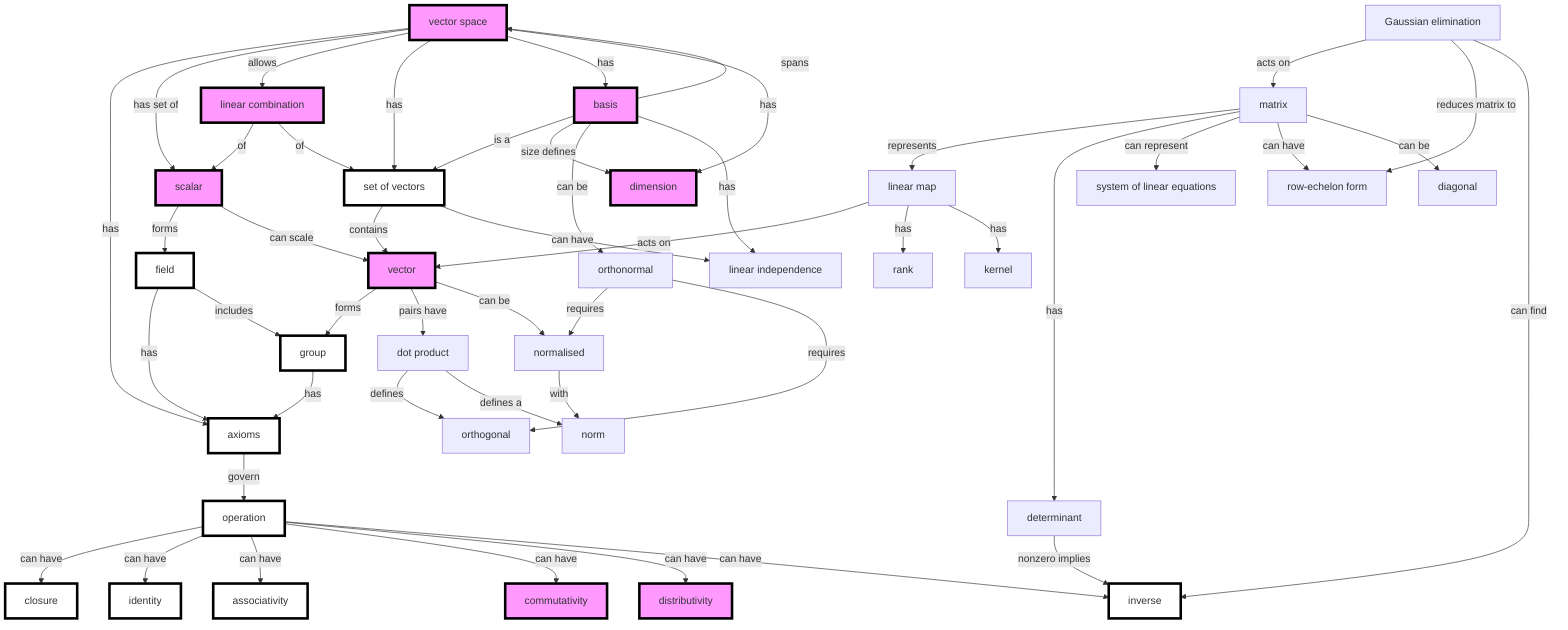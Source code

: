 graph TB
    op[operation]:::previous -- can have --> closure:::previous
    op -- can have --> identity:::previous
    op -- can have --> associativity:::previous
    op -- can have --> commutativity:::today
    op -- can have --> distributivity:::today
    op -- can have --> inverse:::previous


    scalar -- forms --> field:::today

    scalar:::today -- can scale --> vector:::today

    vector -- forms --> group:::previous
    vector -- pairs have --> dp[dot product]
    dp -- defines --> orthogonal
    vector -- can be --> normalised
    normalised -- with --> norm
    vs -- has --> axioms:::previous

    vs -- has set of --> scalar
    vs -- allows --> lincomb[linear combination]:::today
    vs[vector space]:::previous -- has --> vectorset:::previous

    vs -- has --> basis:::today

    vs -- has --> dimension:::today

    vectorset -- contains --> vector
    basis -- spans --> vs:::today
    lincomb:::today -- of --> scalar
    lincomb -- of --> vectorset
    field:::previous -- has --> axioms
    group:::previous -- has --> axioms
    field -- includes --> group

    basis -- is a --> vectorset
    basis -- size defines --> dimension
    basis -- can be -->orthonormal
    orthonormal -- requires --> normalised

    orthonormal -- requires --> orthogonal
    dp -- defines a --> norm

    lm[linear map] -- acts on --> vector
    matrix -- represents --> lm
    matrix -- has --> determinant
    determinant -- nonzero implies --> inverse
    matrix -- can represent --> lineq[system of linear equations]
    ge[Gaussian elimination] -- acts on --> matrix
    ge -- reduces matrix to --> ref[row-echelon form]
    matrix -- can have --> ref
    matrix -- can be --> diagonal

    vectorset[set of vectors]
    vectorset -- can have --> indep[linear independence]
    basis -- has --> indep
    lm -- has --> rank
    lm -- has --> kernel
    ge  -- can find --> inverse
    axioms:::previous -- govern --> op

classDef today fill:#f9f,stroke:#000,stroke-width:4px;
classDef previous fill:#fff,stroke:#000,stroke-width:4px;